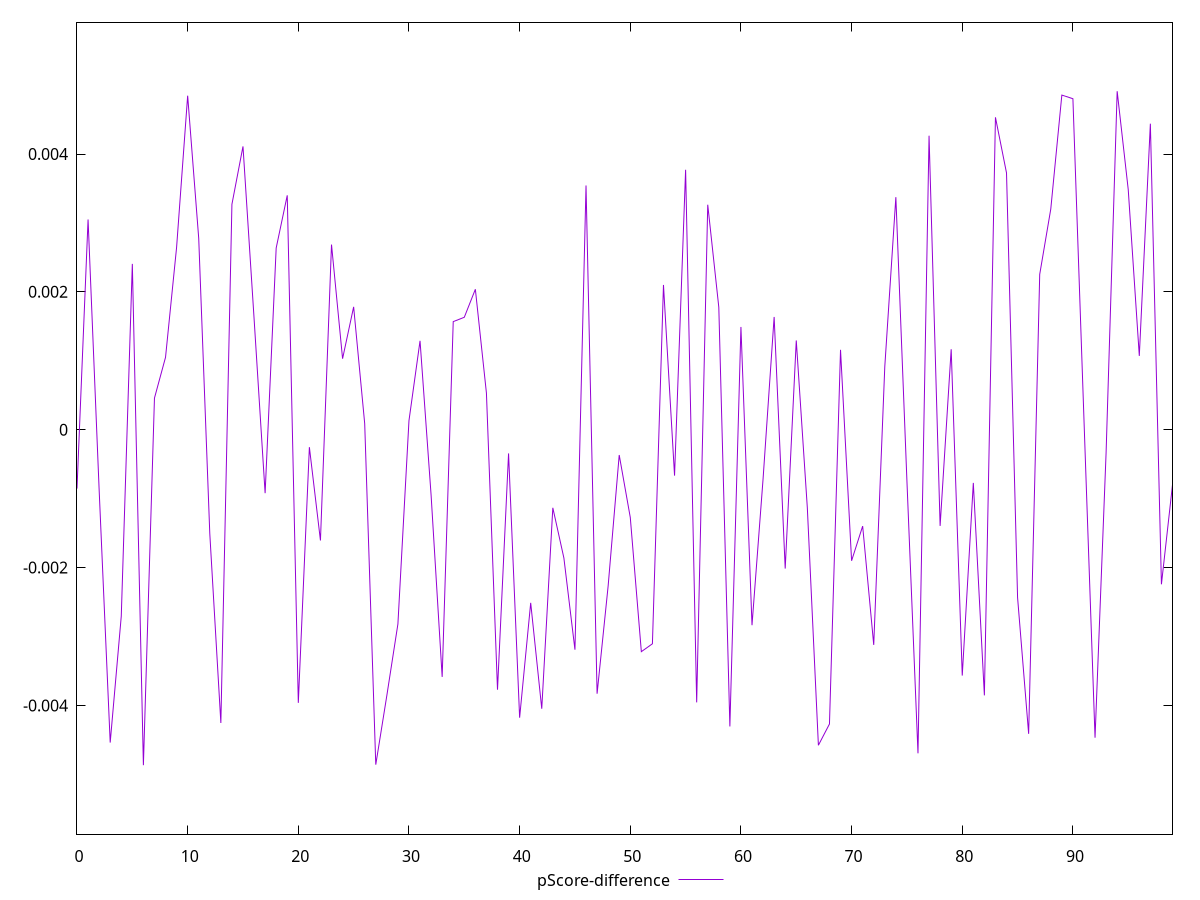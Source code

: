reset

$pScoreDifference <<EOF
0 -0.0008541418942987766
1 0.003050231677293902
2 -0.0008684950460704499
3 -0.004539774445988409
4 -0.0027068913142559436
5 0.0024061940575100804
6 -0.00486803561639626
7 0.00045863766131060135
8 0.0010499848609070161
9 0.002645134157049145
10 0.004845876713627573
11 0.002776173581060193
12 -0.0015064199265842904
13 -0.004255008560107187
14 0.0032706083990191592
15 0.004110327594581298
16 0.001617993148532837
17 -0.000920619587831073
18 0.00263609243149443
19 0.0034005399645424816
20 -0.003963306018113566
21 -0.0002536077799230041
22 -0.001607217647432102
23 0.0026857652963447887
24 0.0010304665098235244
25 0.0017824315472841912
26 0.00008733223977674953
27 -0.004859966024815643
28 -0.0038566479506663143
29 -0.002819436881551063
30 0.0001313494093412304
31 0.0012896681153350409
32 -0.0009506706962071343
33 -0.003586834283862528
34 0.0015682471886506733
35 0.0016312960796200926
36 0.002037659045646567
37 0.0005315531463528922
38 -0.0037724934471977667
39 -0.00034426273729970536
40 -0.004178480884937108
41 -0.0025121189493657603
42 -0.0040485697354544214
43 -0.001133336987586664
44 -0.001861813089410469
45 -0.0031922198949926317
46 0.0035437335813993665
47 -0.0038307200507662342
48 -0.002266189881513725
49 -0.00036746038173218754
50 -0.0012732761622582522
51 -0.0032204229602699197
52 -0.0031061651839185966
53 0.0021000075210275693
54 -0.0006665474277334216
55 0.003771293632105599
56 -0.003956376522966765
57 0.0032642228742584267
58 0.0017760154688498675
59 -0.0043057836970061825
60 0.001490540510659888
61 -0.0028366710458025413
62 -0.0007145086841673365
63 0.001635856825727977
64 -0.002014781454596437
65 0.0012947999450636516
66 -0.0011337168325052938
67 -0.004578552789664125
68 -0.004270166802740838
69 0.0011586689801413863
70 -0.00190168034128535
71 -0.0013988337210580903
72 -0.003122442010657922
73 0.0009152115889787815
74 0.0033742411323817167
75 -0.0007421109109353452
76 -0.004695512492333576
77 0.0042656580408896305
78 -0.0013961301699429995
79 0.0011672290768129923
80 -0.0035675416519274084
81 -0.000771670995799445
82 -0.003854759512277317
83 0.004532525712971469
84 0.0037253855287177062
85 -0.00243531929632701
86 -0.004412492373420118
87 0.002253708271920729
88 0.003201584582743111
89 0.004854920612712421
90 0.00480201840245198
91 0.00014823212317705003
92 -0.004469141762581064
93 -0.0003306263656648323
94 0.004911222356747458
95 0.00348371439673012
96 0.001070902001313434
97 0.004439806728619766
98 -0.0022431268480925803
99 -0.0007999214067154758
EOF

set key outside below
set xrange [0:99]
set yrange [-0.00586803561639626:0.005911222356747458]
set trange [-0.00586803561639626:0.005911222356747458]
set terminal svg size 640, 500 enhanced background rgb 'white'
set output "report_00026_2021-02-22T21:38:55.199Z/mainthread-work-breakdown/samples/pages/pScore-difference/values.svg"

plot $pScoreDifference title "pScore-difference" with line

reset
